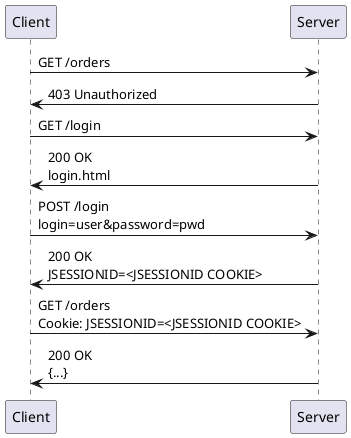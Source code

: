 @startuml
participant "Client" as client
participant "Server" as server

client -> server: GET /orders
client <- server: 403 Unauthorized
client -> server: GET /login
client <- server: 200 OK\nlogin.html
client -> server: POST /login\nlogin=user&password=pwd
client <- server: 200 OK\nJSESSIONID=<JSESSIONID COOKIE>
client -> server: GET /orders\nCookie: JSESSIONID=<JSESSIONID COOKIE>
client <- server: 200 OK\n{...}
@enduml